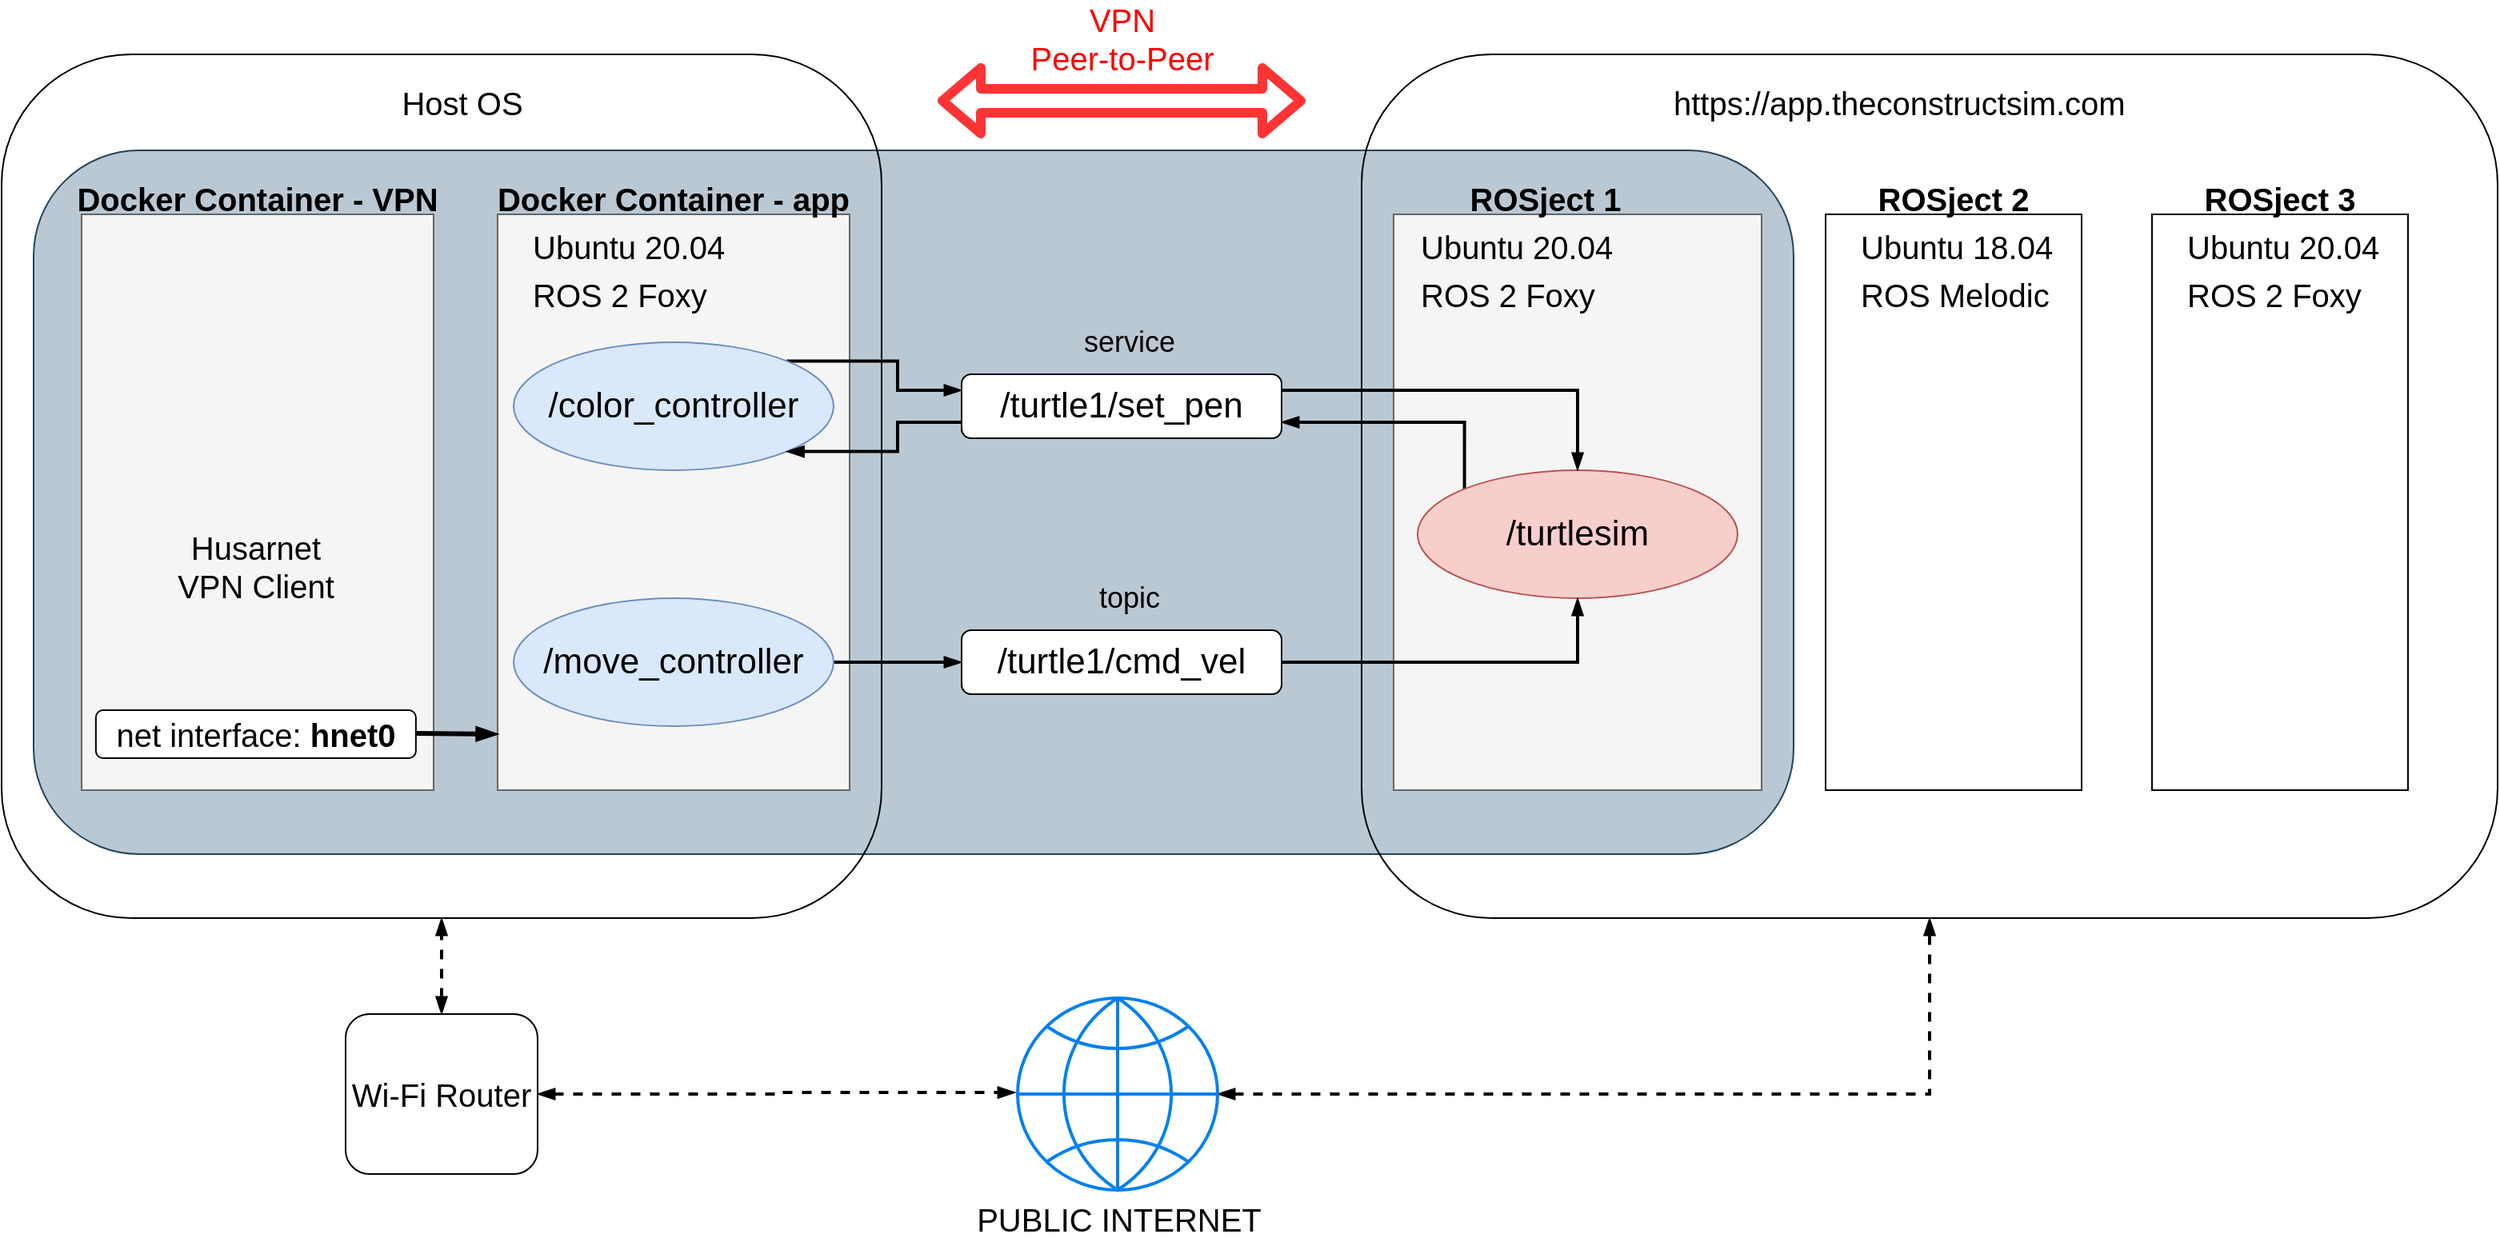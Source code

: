 <mxfile version="14.7.6" type="device"><diagram id="ZgK-rg60SdYdkfQ-bzUN" name="Page-1"><mxGraphModel dx="3419" dy="495" grid="1" gridSize="10" guides="1" tooltips="1" connect="1" arrows="1" fold="1" page="1" pageScale="1" pageWidth="1169" pageHeight="827" math="0" shadow="0"><root><mxCell id="0"/><mxCell id="1" parent="0"/><mxCell id="8QPdw4msQSsCbI8SWVOe-69" value="" style="rounded=1;whiteSpace=wrap;html=1;fontSize=20;align=center;fillColor=#bac8d3;strokeColor=#23445d;" parent="1" vertex="1"><mxGeometry x="-140" y="940" width="1100" height="440" as="geometry"/></mxCell><mxCell id="8QPdw4msQSsCbI8SWVOe-35" value="https://app.theconstructsim.com" style="text;html=1;strokeColor=none;fillColor=none;align=left;verticalAlign=middle;whiteSpace=wrap;rounded=0;fontSize=20;" parent="1" vertex="1"><mxGeometry x="882.5" y="900" width="355" height="20" as="geometry"/></mxCell><mxCell id="8QPdw4msQSsCbI8SWVOe-26" value="" style="rounded=0;whiteSpace=wrap;html=1;fontSize=20;fontColor=#333333;align=left;fillColor=#f5f5f5;strokeColor=#666666;" parent="1" vertex="1"><mxGeometry x="710" y="980" width="230" height="360" as="geometry"/></mxCell><mxCell id="8QPdw4msQSsCbI8SWVOe-21" value="" style="rounded=0;whiteSpace=wrap;html=1;fontSize=20;fontColor=#333333;align=left;fillColor=#f5f5f5;strokeColor=#666666;" parent="1" vertex="1"><mxGeometry x="150" y="980" width="220" height="360" as="geometry"/></mxCell><mxCell id="8QPdw4msQSsCbI8SWVOe-12" style="edgeStyle=orthogonalEdgeStyle;rounded=0;orthogonalLoop=1;jettySize=auto;html=1;exitX=1;exitY=0;exitDx=0;exitDy=0;entryX=0;entryY=0.25;entryDx=0;entryDy=0;strokeWidth=2;endArrow=blockThin;endFill=1;" parent="1" source="8QPdw4msQSsCbI8SWVOe-1" target="8QPdw4msQSsCbI8SWVOe-6" edge="1"><mxGeometry relative="1" as="geometry"/></mxCell><mxCell id="8QPdw4msQSsCbI8SWVOe-1" value="&lt;font style=&quot;font-size: 22px&quot;&gt;/color_controller&lt;/font&gt;" style="ellipse;whiteSpace=wrap;html=1;fillColor=#dae8fc;strokeColor=#6c8ebf;" parent="1" vertex="1"><mxGeometry x="160" y="1060" width="200" height="80" as="geometry"/></mxCell><mxCell id="8QPdw4msQSsCbI8SWVOe-10" style="edgeStyle=orthogonalEdgeStyle;rounded=0;orthogonalLoop=1;jettySize=auto;html=1;exitX=1;exitY=0.5;exitDx=0;exitDy=0;entryX=0;entryY=0.5;entryDx=0;entryDy=0;strokeWidth=2;endArrow=blockThin;endFill=1;" parent="1" source="8QPdw4msQSsCbI8SWVOe-2" target="8QPdw4msQSsCbI8SWVOe-5" edge="1"><mxGeometry relative="1" as="geometry"/></mxCell><mxCell id="8QPdw4msQSsCbI8SWVOe-2" value="&lt;font style=&quot;font-size: 22px&quot;&gt;/move_controller&lt;/font&gt;" style="ellipse;whiteSpace=wrap;html=1;fillColor=#dae8fc;strokeColor=#6c8ebf;" parent="1" vertex="1"><mxGeometry x="160" y="1220" width="200" height="80" as="geometry"/></mxCell><mxCell id="8QPdw4msQSsCbI8SWVOe-14" style="edgeStyle=orthogonalEdgeStyle;rounded=0;orthogonalLoop=1;jettySize=auto;html=1;exitX=0;exitY=0;exitDx=0;exitDy=0;entryX=1;entryY=0.75;entryDx=0;entryDy=0;strokeWidth=2;endArrow=blockThin;endFill=1;" parent="1" source="8QPdw4msQSsCbI8SWVOe-4" target="8QPdw4msQSsCbI8SWVOe-6" edge="1"><mxGeometry relative="1" as="geometry"><Array as="points"><mxPoint x="754" y="1110"/></Array></mxGeometry></mxCell><mxCell id="8QPdw4msQSsCbI8SWVOe-4" value="&lt;font style=&quot;font-size: 22px&quot;&gt;/turtlesim&lt;/font&gt;" style="ellipse;whiteSpace=wrap;html=1;fillColor=#f8cecc;strokeColor=#b85450;" parent="1" vertex="1"><mxGeometry x="725" y="1140" width="200" height="80" as="geometry"/></mxCell><mxCell id="8QPdw4msQSsCbI8SWVOe-11" style="edgeStyle=orthogonalEdgeStyle;rounded=0;orthogonalLoop=1;jettySize=auto;html=1;exitX=1;exitY=0.5;exitDx=0;exitDy=0;entryX=0.5;entryY=1;entryDx=0;entryDy=0;strokeWidth=2;endArrow=blockThin;endFill=1;" parent="1" source="8QPdw4msQSsCbI8SWVOe-5" target="8QPdw4msQSsCbI8SWVOe-4" edge="1"><mxGeometry relative="1" as="geometry"/></mxCell><mxCell id="8QPdw4msQSsCbI8SWVOe-5" value="&lt;font style=&quot;font-size: 22px&quot;&gt;/turtle1/cmd_vel&lt;/font&gt;" style="rounded=1;whiteSpace=wrap;html=1;" parent="1" vertex="1"><mxGeometry x="440" y="1240" width="200" height="40" as="geometry"/></mxCell><mxCell id="8QPdw4msQSsCbI8SWVOe-13" style="edgeStyle=orthogonalEdgeStyle;rounded=0;orthogonalLoop=1;jettySize=auto;html=1;exitX=1;exitY=0.25;exitDx=0;exitDy=0;entryX=0.5;entryY=0;entryDx=0;entryDy=0;strokeWidth=2;endArrow=blockThin;endFill=1;" parent="1" source="8QPdw4msQSsCbI8SWVOe-6" target="8QPdw4msQSsCbI8SWVOe-4" edge="1"><mxGeometry relative="1" as="geometry"/></mxCell><mxCell id="8QPdw4msQSsCbI8SWVOe-15" style="edgeStyle=orthogonalEdgeStyle;rounded=0;orthogonalLoop=1;jettySize=auto;html=1;exitX=0;exitY=0.75;exitDx=0;exitDy=0;entryX=1;entryY=1;entryDx=0;entryDy=0;strokeWidth=2;endArrow=blockThin;endFill=1;" parent="1" source="8QPdw4msQSsCbI8SWVOe-6" target="8QPdw4msQSsCbI8SWVOe-1" edge="1"><mxGeometry relative="1" as="geometry"/></mxCell><mxCell id="8QPdw4msQSsCbI8SWVOe-6" value="&lt;font style=&quot;font-size: 22px&quot;&gt;/turtle1/set_pen&lt;/font&gt;" style="rounded=1;whiteSpace=wrap;html=1;" parent="1" vertex="1"><mxGeometry x="440" y="1080" width="200" height="40" as="geometry"/></mxCell><mxCell id="8QPdw4msQSsCbI8SWVOe-7" value="&lt;font style=&quot;font-size: 18px&quot;&gt;topic&lt;/font&gt;" style="text;html=1;strokeColor=none;fillColor=none;align=center;verticalAlign=middle;whiteSpace=wrap;rounded=0;" parent="1" vertex="1"><mxGeometry x="490" y="1210" width="110" height="20" as="geometry"/></mxCell><mxCell id="8QPdw4msQSsCbI8SWVOe-8" value="&lt;font style=&quot;font-size: 18px&quot;&gt;service&lt;/font&gt;" style="text;html=1;strokeColor=none;fillColor=none;align=center;verticalAlign=middle;whiteSpace=wrap;rounded=0;" parent="1" vertex="1"><mxGeometry x="475" y="1050" width="140" height="20" as="geometry"/></mxCell><mxCell id="8QPdw4msQSsCbI8SWVOe-18" value="Host OS" style="text;html=1;strokeColor=none;fillColor=none;align=center;verticalAlign=middle;whiteSpace=wrap;rounded=0;fontSize=20;" parent="1" vertex="1"><mxGeometry x="57.86" y="900" width="140" height="20" as="geometry"/></mxCell><mxCell id="8QPdw4msQSsCbI8SWVOe-23" value="Ubuntu 20.04" style="text;html=1;strokeColor=none;fillColor=none;align=left;verticalAlign=middle;whiteSpace=wrap;rounded=0;fontSize=20;" parent="1" vertex="1"><mxGeometry x="170" y="990" width="140" height="20" as="geometry"/></mxCell><mxCell id="8QPdw4msQSsCbI8SWVOe-24" value="ROS 2 Foxy" style="text;html=1;strokeColor=none;fillColor=none;align=left;verticalAlign=middle;whiteSpace=wrap;rounded=0;fontSize=20;" parent="1" vertex="1"><mxGeometry x="170" y="1020" width="140" height="20" as="geometry"/></mxCell><mxCell id="8QPdw4msQSsCbI8SWVOe-25" value="Docker Container - app" style="text;html=1;strokeColor=none;fillColor=none;align=center;verticalAlign=middle;whiteSpace=wrap;rounded=0;fontSize=20;fontStyle=1" parent="1" vertex="1"><mxGeometry x="140" y="960" width="240" height="20" as="geometry"/></mxCell><mxCell id="8QPdw4msQSsCbI8SWVOe-27" value="ROSject 1" style="text;html=1;strokeColor=none;fillColor=none;align=center;verticalAlign=middle;whiteSpace=wrap;rounded=0;fontSize=20;fontStyle=1" parent="1" vertex="1"><mxGeometry x="710" y="960" width="190" height="20" as="geometry"/></mxCell><mxCell id="8QPdw4msQSsCbI8SWVOe-28" value="Ubuntu 20.04" style="text;html=1;strokeColor=none;fillColor=none;align=left;verticalAlign=middle;whiteSpace=wrap;rounded=0;fontSize=20;" parent="1" vertex="1"><mxGeometry x="725" y="990" width="140" height="20" as="geometry"/></mxCell><mxCell id="8QPdw4msQSsCbI8SWVOe-29" value="ROS 2 Foxy" style="text;html=1;strokeColor=none;fillColor=none;align=left;verticalAlign=middle;whiteSpace=wrap;rounded=0;fontSize=20;" parent="1" vertex="1"><mxGeometry x="725" y="1020" width="140" height="20" as="geometry"/></mxCell><mxCell id="8QPdw4msQSsCbI8SWVOe-41" style="edgeStyle=orthogonalEdgeStyle;rounded=0;orthogonalLoop=1;jettySize=auto;html=1;exitX=1;exitY=0.5;exitDx=0;exitDy=0;entryX=-0.012;entryY=0.492;entryDx=0;entryDy=0;entryPerimeter=0;dashed=1;fontSize=20;fontColor=#000000;startArrow=blockThin;startFill=1;endArrow=blockThin;endFill=1;strokeWidth=2;" parent="1" source="8QPdw4msQSsCbI8SWVOe-36" target="8QPdw4msQSsCbI8SWVOe-39" edge="1"><mxGeometry relative="1" as="geometry"/></mxCell><mxCell id="8QPdw4msQSsCbI8SWVOe-42" style="edgeStyle=orthogonalEdgeStyle;rounded=0;orthogonalLoop=1;jettySize=auto;html=1;exitX=0.5;exitY=0;exitDx=0;exitDy=0;entryX=0.5;entryY=1;entryDx=0;entryDy=0;dashed=1;fontSize=20;fontColor=#000000;startArrow=blockThin;startFill=1;endArrow=blockThin;endFill=1;strokeWidth=2;" parent="1" source="8QPdw4msQSsCbI8SWVOe-36" target="8QPdw4msQSsCbI8SWVOe-16" edge="1"><mxGeometry relative="1" as="geometry"/></mxCell><mxCell id="8QPdw4msQSsCbI8SWVOe-36" value="Wi-Fi Router" style="rounded=1;whiteSpace=wrap;html=1;fontSize=20;fontColor=#000000;align=center;" parent="1" vertex="1"><mxGeometry x="55" y="1480" width="120" height="100" as="geometry"/></mxCell><mxCell id="8QPdw4msQSsCbI8SWVOe-40" style="edgeStyle=orthogonalEdgeStyle;rounded=0;orthogonalLoop=1;jettySize=auto;html=1;entryX=0.5;entryY=1;entryDx=0;entryDy=0;fontSize=20;fontColor=#000000;endArrow=blockThin;endFill=1;strokeWidth=2;startArrow=blockThin;startFill=1;dashed=1;" parent="1" source="8QPdw4msQSsCbI8SWVOe-39" target="8QPdw4msQSsCbI8SWVOe-34" edge="1"><mxGeometry relative="1" as="geometry"><mxPoint x="765" y="1520" as="targetPoint"/></mxGeometry></mxCell><mxCell id="8QPdw4msQSsCbI8SWVOe-39" value="PUBLIC INTERNET" style="html=1;verticalLabelPosition=bottom;align=center;labelBackgroundColor=#ffffff;verticalAlign=top;strokeWidth=2;strokeColor=#0080F0;shadow=0;dashed=0;shape=mxgraph.ios7.icons.globe;fontSize=20;fontColor=#000000;" parent="1" vertex="1"><mxGeometry x="475" y="1470" width="125" height="120" as="geometry"/></mxCell><mxCell id="8QPdw4msQSsCbI8SWVOe-52" value="" style="rounded=0;whiteSpace=wrap;html=1;fontSize=20;align=left;" parent="1" vertex="1"><mxGeometry x="980" y="980" width="160" height="360" as="geometry"/></mxCell><mxCell id="8QPdw4msQSsCbI8SWVOe-53" value="&lt;div&gt;ROSject 2&lt;/div&gt;" style="text;html=1;strokeColor=none;fillColor=none;align=center;verticalAlign=middle;whiteSpace=wrap;rounded=0;fontSize=20;fontStyle=1" parent="1" vertex="1"><mxGeometry x="965" y="960" width="190" height="20" as="geometry"/></mxCell><mxCell id="8QPdw4msQSsCbI8SWVOe-59" value="" style="rounded=0;whiteSpace=wrap;html=1;fontSize=20;align=left;" parent="1" vertex="1"><mxGeometry x="1184" y="980" width="160" height="360" as="geometry"/></mxCell><mxCell id="8QPdw4msQSsCbI8SWVOe-60" value="&lt;div&gt;ROSject 3&lt;br&gt;&lt;/div&gt;" style="text;html=1;strokeColor=none;fillColor=none;align=center;verticalAlign=middle;whiteSpace=wrap;rounded=0;fontSize=20;fontStyle=1" parent="1" vertex="1"><mxGeometry x="1169" y="960" width="190" height="20" as="geometry"/></mxCell><mxCell id="8QPdw4msQSsCbI8SWVOe-61" value="Ubuntu 18.04" style="text;html=1;strokeColor=none;fillColor=none;align=left;verticalAlign=middle;whiteSpace=wrap;rounded=0;fontSize=20;" parent="1" vertex="1"><mxGeometry x="1000" y="990" width="140" height="20" as="geometry"/></mxCell><mxCell id="8QPdw4msQSsCbI8SWVOe-62" value="ROS Melodic" style="text;html=1;strokeColor=none;fillColor=none;align=left;verticalAlign=middle;whiteSpace=wrap;rounded=0;fontSize=20;" parent="1" vertex="1"><mxGeometry x="1000" y="1020" width="140" height="20" as="geometry"/></mxCell><mxCell id="8QPdw4msQSsCbI8SWVOe-63" value="Ubuntu 20.04" style="text;html=1;strokeColor=none;fillColor=none;align=left;verticalAlign=middle;whiteSpace=wrap;rounded=0;fontSize=20;" parent="1" vertex="1"><mxGeometry x="1204" y="990" width="140" height="20" as="geometry"/></mxCell><mxCell id="8QPdw4msQSsCbI8SWVOe-64" value="ROS 2 Foxy" style="text;html=1;strokeColor=none;fillColor=none;align=left;verticalAlign=middle;whiteSpace=wrap;rounded=0;fontSize=20;" parent="1" vertex="1"><mxGeometry x="1204" y="1020" width="140" height="20" as="geometry"/></mxCell><mxCell id="8QPdw4msQSsCbI8SWVOe-67" value="" style="shape=image;verticalLabelPosition=bottom;labelBackgroundColor=#ffffff;verticalAlign=top;aspect=fixed;imageAspect=0;image=https://husarnet.com/img/husarnet_signet.svg;" parent="1" vertex="1"><mxGeometry x="881.35" y="990" width="43.65" height="50" as="geometry"/></mxCell><mxCell id="8QPdw4msQSsCbI8SWVOe-72" value="" style="shape=flexArrow;endArrow=classic;startArrow=classic;html=1;fontSize=20;fontColor=#FF0000;strokeColor=#FF3333;strokeWidth=6;" parent="1" edge="1"><mxGeometry width="100" height="100" relative="1" as="geometry"><mxPoint x="425" y="909" as="sourcePoint"/><mxPoint x="655" y="909" as="targetPoint"/></mxGeometry></mxCell><mxCell id="8QPdw4msQSsCbI8SWVOe-73" value="&lt;div&gt;VPN&lt;/div&gt;&lt;div&gt;Peer-to-Peer&lt;/div&gt;" style="edgeLabel;html=1;align=center;verticalAlign=middle;resizable=0;points=[];fontSize=20;fontColor=#FF0000;" parent="8QPdw4msQSsCbI8SWVOe-72" vertex="1" connectable="0"><mxGeometry x="0.548" y="3" relative="1" as="geometry"><mxPoint x="-63" y="-36" as="offset"/></mxGeometry></mxCell><mxCell id="-pShZR5vf99F_vEpAGo9-1" value="" style="rounded=0;whiteSpace=wrap;html=1;fontSize=20;fontColor=#333333;align=left;fillColor=#f5f5f5;strokeColor=#666666;" vertex="1" parent="1"><mxGeometry x="-110" y="980" width="220" height="360" as="geometry"/></mxCell><mxCell id="-pShZR5vf99F_vEpAGo9-2" value="Docker Container - VPN" style="text;html=1;strokeColor=none;fillColor=none;align=center;verticalAlign=middle;whiteSpace=wrap;rounded=0;fontSize=20;fontStyle=1" vertex="1" parent="1"><mxGeometry x="-120" y="960" width="240" height="20" as="geometry"/></mxCell><mxCell id="8QPdw4msQSsCbI8SWVOe-68" value="" style="shape=image;verticalLabelPosition=bottom;labelBackgroundColor=#ffffff;verticalAlign=top;aspect=fixed;imageAspect=0;image=https://husarnet.com/img/husarnet_signet.svg;" parent="1" vertex="1"><mxGeometry x="-60" y="1020" width="117.86" height="135" as="geometry"/></mxCell><mxCell id="-pShZR5vf99F_vEpAGo9-3" value="&lt;div&gt;Husarnet &lt;br&gt;&lt;/div&gt;&lt;div&gt;VPN Client&lt;/div&gt;" style="text;html=1;strokeColor=none;fillColor=none;align=center;verticalAlign=middle;whiteSpace=wrap;rounded=0;fontSize=20;" vertex="1" parent="1"><mxGeometry x="-71.07" y="1180" width="140" height="40" as="geometry"/></mxCell><mxCell id="-pShZR5vf99F_vEpAGo9-4" value="&lt;font style=&quot;font-size: 20px&quot;&gt;net interface: &lt;b&gt;hnet0&lt;/b&gt;&lt;/font&gt;" style="rounded=1;whiteSpace=wrap;html=1;align=center;" vertex="1" parent="1"><mxGeometry x="-101.07" y="1290" width="200" height="30" as="geometry"/></mxCell><mxCell id="-pShZR5vf99F_vEpAGo9-6" value="" style="endArrow=blockThin;html=1;endFill=1;strokeWidth=3;" edge="1" parent="1"><mxGeometry width="50" height="50" relative="1" as="geometry"><mxPoint x="98.93" y="1304.5" as="sourcePoint"/><mxPoint x="150" y="1305" as="targetPoint"/></mxGeometry></mxCell><mxCell id="8QPdw4msQSsCbI8SWVOe-34" value="" style="rounded=1;whiteSpace=wrap;html=1;fillColor=none;" parent="1" vertex="1"><mxGeometry x="690" y="880" width="710" height="540" as="geometry"/></mxCell><mxCell id="8QPdw4msQSsCbI8SWVOe-16" value="" style="rounded=1;whiteSpace=wrap;html=1;fillColor=none;" parent="1" vertex="1"><mxGeometry x="-160" y="880" width="550" height="540" as="geometry"/></mxCell></root></mxGraphModel></diagram></mxfile>